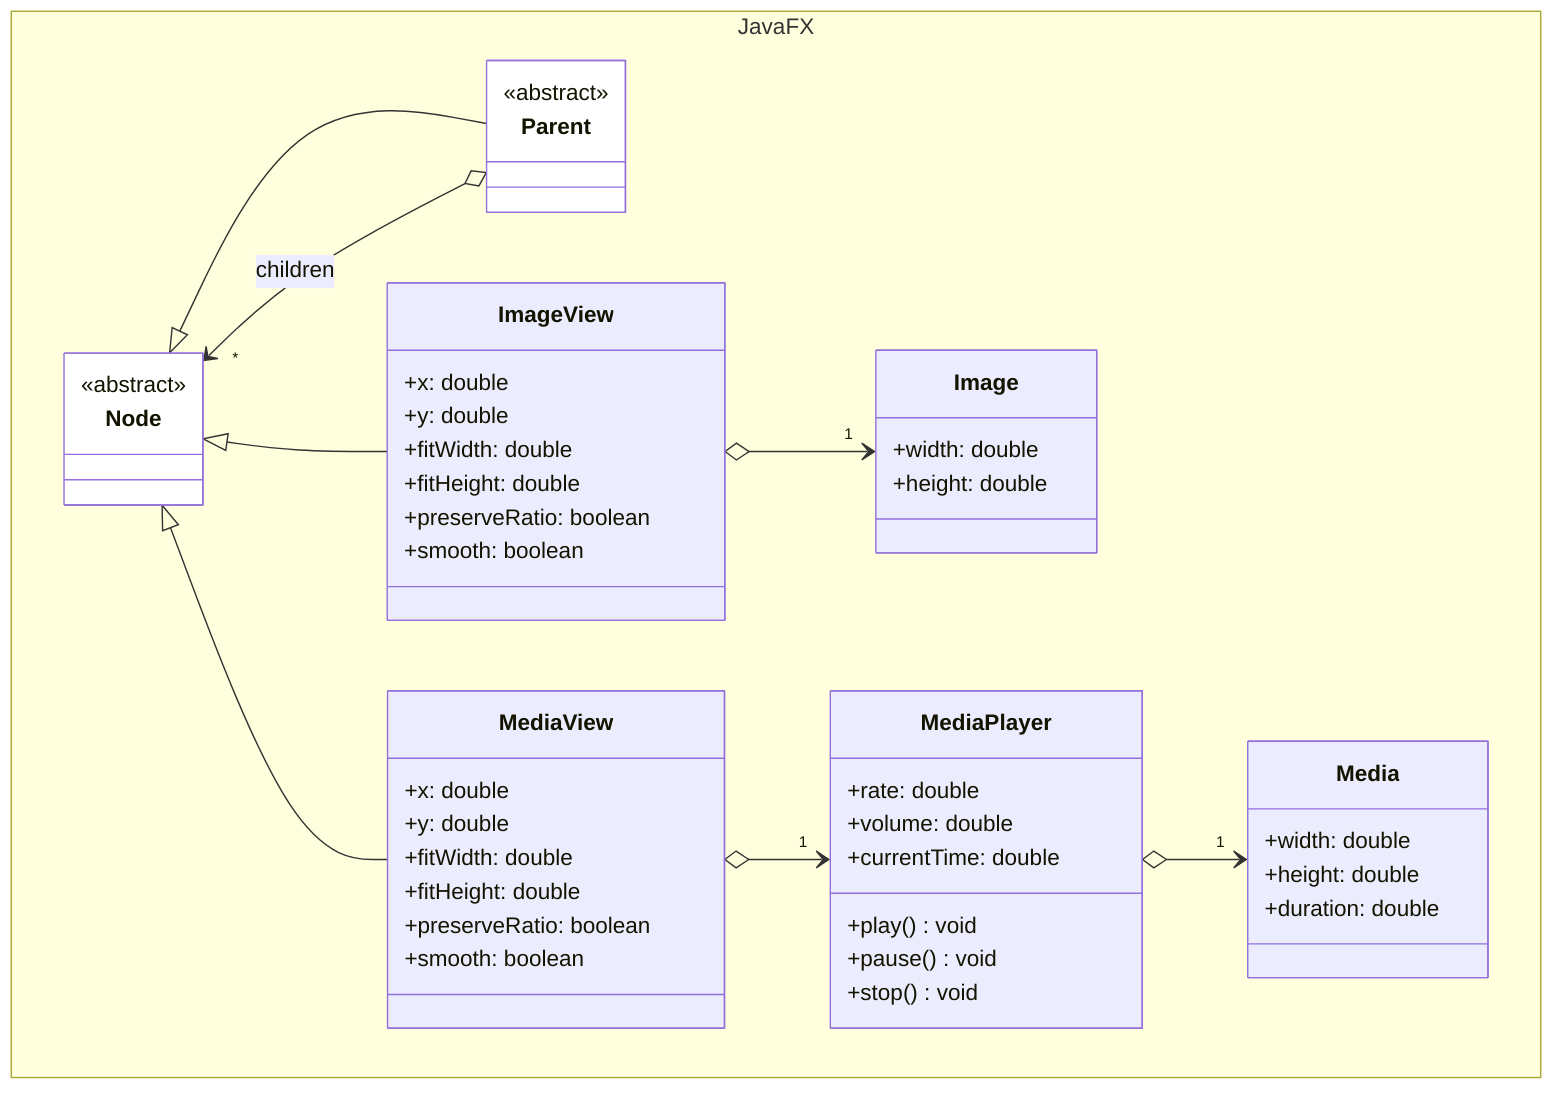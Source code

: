classDiagram

    namespace JavaFX {
        
        class Node {
            <<abstract>>
        }

        class Parent {
            <<abstract>>
        }

        class ImageView {
            +x: double
            +y: double
            +fitWidth: double
            +fitHeight: double
            +preserveRatio: boolean
            +smooth: boolean
        }

        class MediaView {
            +x: double
            +y: double
            +fitWidth: double
            +fitHeight: double
            +preserveRatio: boolean
            +smooth: boolean
        }

        class Image {
            +width: double
            +height: double
        }

        class MediaPlayer {
            +rate: double
            +volume: double
            +currentTime: double
            +play() void
            +pause() void
            +stop() void
        }

        class Media {
            +width: double
            +height: double
            +duration: double
        }

    }

    Node <|-- Parent
    Node "*"<--o Parent: children

    Node <|-- ImageView

    Node <|-- MediaView

    ImageView o-->"1" Image

    MediaView o-->"1" MediaPlayer

    MediaPlayer o-->"1" Media

    style Node fill:white
    style Parent fill:white